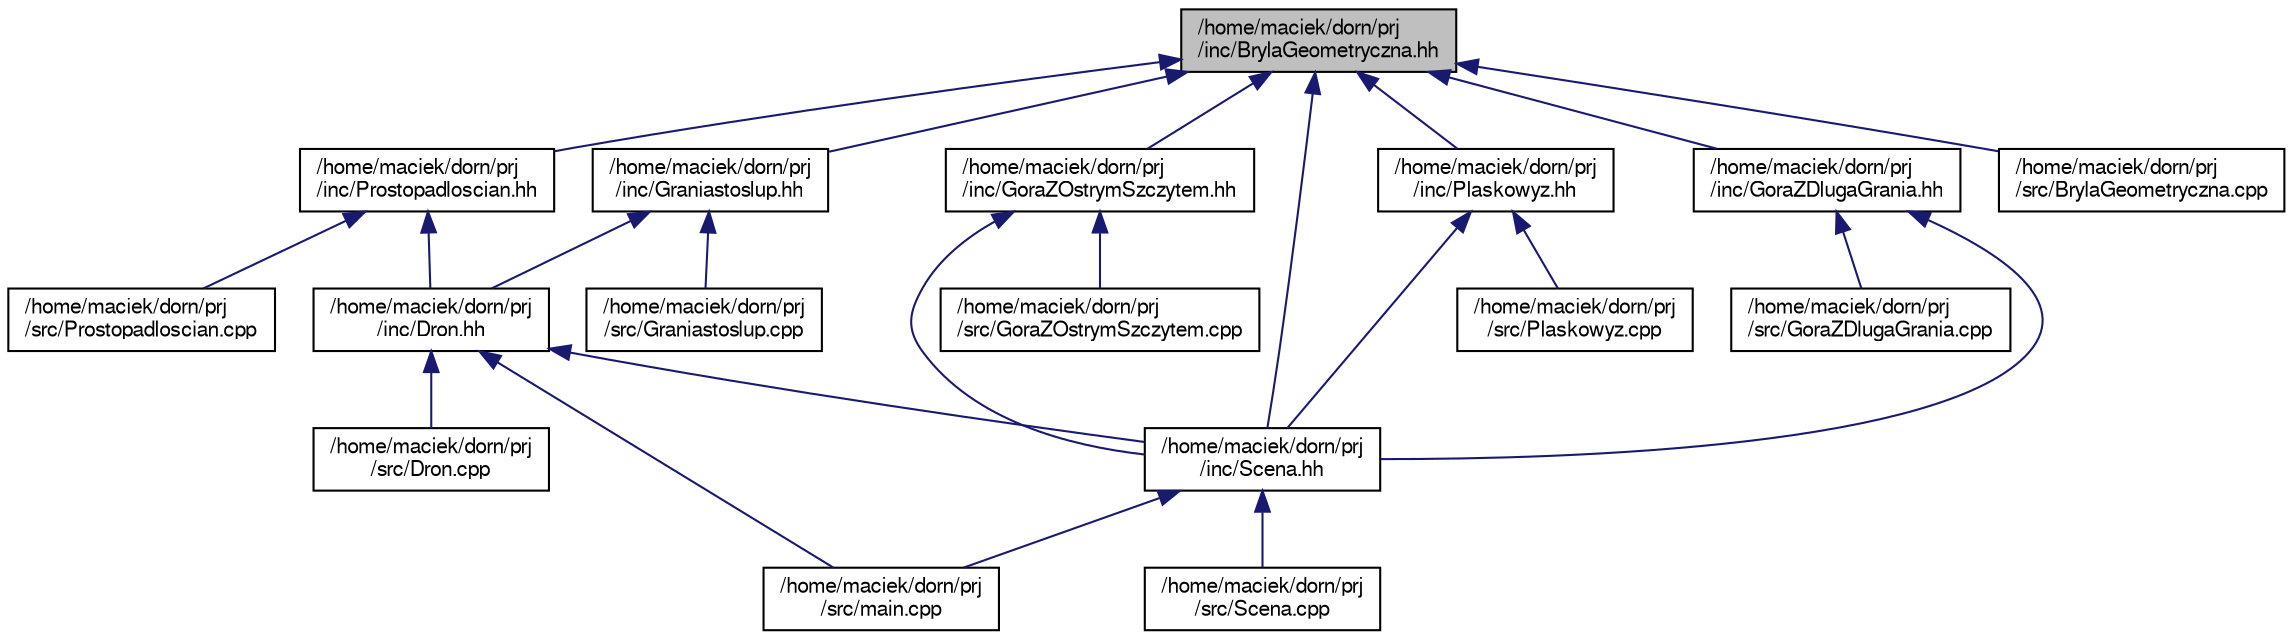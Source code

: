 digraph "/home/maciek/dorn/prj/inc/BrylaGeometryczna.hh"
{
 // LATEX_PDF_SIZE
  edge [fontname="FreeSans",fontsize="10",labelfontname="FreeSans",labelfontsize="10"];
  node [fontname="FreeSans",fontsize="10",shape=record];
  Node1 [label="/home/maciek/dorn/prj\l/inc/BrylaGeometryczna.hh",height=0.2,width=0.4,color="black", fillcolor="grey75", style="filled", fontcolor="black",tooltip="Ten plik zawiera definicję klasy Prostopadloscian."];
  Node1 -> Node2 [dir="back",color="midnightblue",fontsize="10",style="solid",fontname="FreeSans"];
  Node2 [label="/home/maciek/dorn/prj\l/inc/Prostopadloscian.hh",height=0.2,width=0.4,color="black", fillcolor="white", style="filled",URL="$a00047.html",tooltip="Ten plik zawiera definicję klasy Prostopadloscian."];
  Node2 -> Node3 [dir="back",color="midnightblue",fontsize="10",style="solid",fontname="FreeSans"];
  Node3 [label="/home/maciek/dorn/prj\l/inc/Dron.hh",height=0.2,width=0.4,color="black", fillcolor="white", style="filled",URL="$a00023.html",tooltip="Ten plik zawiera definicję klasy Dron."];
  Node3 -> Node4 [dir="back",color="midnightblue",fontsize="10",style="solid",fontname="FreeSans"];
  Node4 [label="/home/maciek/dorn/prj\l/inc/Scena.hh",height=0.2,width=0.4,color="black", fillcolor="white", style="filled",URL="$a00050.html",tooltip="Ten plik zawiera definicję klasy Prostopadloscian."];
  Node4 -> Node5 [dir="back",color="midnightblue",fontsize="10",style="solid",fontname="FreeSans"];
  Node5 [label="/home/maciek/dorn/prj\l/src/main.cpp",height=0.2,width=0.4,color="black", fillcolor="white", style="filled",URL="$a00077.html",tooltip=" "];
  Node4 -> Node6 [dir="back",color="midnightblue",fontsize="10",style="solid",fontname="FreeSans"];
  Node6 [label="/home/maciek/dorn/prj\l/src/Scena.cpp",height=0.2,width=0.4,color="black", fillcolor="white", style="filled",URL="$a00089.html",tooltip=" "];
  Node3 -> Node7 [dir="back",color="midnightblue",fontsize="10",style="solid",fontname="FreeSans"];
  Node7 [label="/home/maciek/dorn/prj\l/src/Dron.cpp",height=0.2,width=0.4,color="black", fillcolor="white", style="filled",URL="$a00062.html",tooltip=" "];
  Node3 -> Node5 [dir="back",color="midnightblue",fontsize="10",style="solid",fontname="FreeSans"];
  Node2 -> Node8 [dir="back",color="midnightblue",fontsize="10",style="solid",fontname="FreeSans"];
  Node8 [label="/home/maciek/dorn/prj\l/src/Prostopadloscian.cpp",height=0.2,width=0.4,color="black", fillcolor="white", style="filled",URL="$a00086.html",tooltip=" "];
  Node1 -> Node9 [dir="back",color="midnightblue",fontsize="10",style="solid",fontname="FreeSans"];
  Node9 [label="/home/maciek/dorn/prj\l/inc/Graniastoslup.hh",height=0.2,width=0.4,color="black", fillcolor="white", style="filled",URL="$a00032.html",tooltip="Ten plik zawiera definicję klasy Graniastoslup."];
  Node9 -> Node3 [dir="back",color="midnightblue",fontsize="10",style="solid",fontname="FreeSans"];
  Node9 -> Node10 [dir="back",color="midnightblue",fontsize="10",style="solid",fontname="FreeSans"];
  Node10 [label="/home/maciek/dorn/prj\l/src/Graniastoslup.cpp",height=0.2,width=0.4,color="black", fillcolor="white", style="filled",URL="$a00071.html",tooltip=" "];
  Node1 -> Node11 [dir="back",color="midnightblue",fontsize="10",style="solid",fontname="FreeSans"];
  Node11 [label="/home/maciek/dorn/prj\l/inc/GoraZDlugaGrania.hh",height=0.2,width=0.4,color="black", fillcolor="white", style="filled",URL="$a00026.html",tooltip="Ten plik zawiera definicję klasy GoraZDlugaGrania."];
  Node11 -> Node4 [dir="back",color="midnightblue",fontsize="10",style="solid",fontname="FreeSans"];
  Node11 -> Node12 [dir="back",color="midnightblue",fontsize="10",style="solid",fontname="FreeSans"];
  Node12 [label="/home/maciek/dorn/prj\l/src/GoraZDlugaGrania.cpp",height=0.2,width=0.4,color="black", fillcolor="white", style="filled",URL="$a00065.html",tooltip=" "];
  Node1 -> Node13 [dir="back",color="midnightblue",fontsize="10",style="solid",fontname="FreeSans"];
  Node13 [label="/home/maciek/dorn/prj\l/inc/GoraZOstrymSzczytem.hh",height=0.2,width=0.4,color="black", fillcolor="white", style="filled",URL="$a00029.html",tooltip="Ten plik zawiera definicję klasy GoraZOstrymSzczytem."];
  Node13 -> Node4 [dir="back",color="midnightblue",fontsize="10",style="solid",fontname="FreeSans"];
  Node13 -> Node14 [dir="back",color="midnightblue",fontsize="10",style="solid",fontname="FreeSans"];
  Node14 [label="/home/maciek/dorn/prj\l/src/GoraZOstrymSzczytem.cpp",height=0.2,width=0.4,color="black", fillcolor="white", style="filled",URL="$a00068.html",tooltip=" "];
  Node1 -> Node15 [dir="back",color="midnightblue",fontsize="10",style="solid",fontname="FreeSans"];
  Node15 [label="/home/maciek/dorn/prj\l/inc/Plaskowyz.hh",height=0.2,width=0.4,color="black", fillcolor="white", style="filled",URL="$a00044.html",tooltip="Ten plik zawiera definicję klasy Plaskowyz."];
  Node15 -> Node4 [dir="back",color="midnightblue",fontsize="10",style="solid",fontname="FreeSans"];
  Node15 -> Node16 [dir="back",color="midnightblue",fontsize="10",style="solid",fontname="FreeSans"];
  Node16 [label="/home/maciek/dorn/prj\l/src/Plaskowyz.cpp",height=0.2,width=0.4,color="black", fillcolor="white", style="filled",URL="$a00083.html",tooltip=" "];
  Node1 -> Node4 [dir="back",color="midnightblue",fontsize="10",style="solid",fontname="FreeSans"];
  Node1 -> Node17 [dir="back",color="midnightblue",fontsize="10",style="solid",fontname="FreeSans"];
  Node17 [label="/home/maciek/dorn/prj\l/src/BrylaGeometryczna.cpp",height=0.2,width=0.4,color="black", fillcolor="white", style="filled",URL="$a00059.html",tooltip=" "];
}
